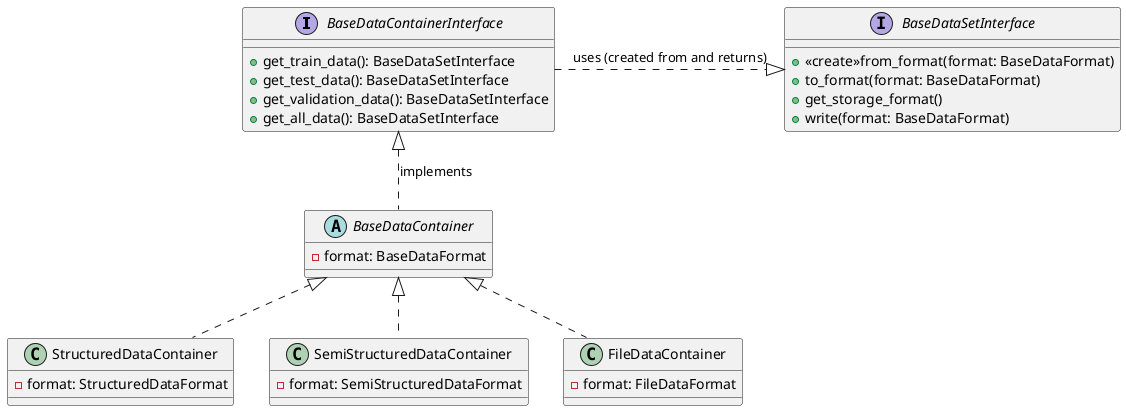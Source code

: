 @startuml
interface BaseDataContainerInterface {
  +get_train_data(): BaseDataSetInterface
  +get_test_data(): BaseDataSetInterface
  +get_validation_data(): BaseDataSetInterface
  +get_all_data(): BaseDataSetInterface
}

interface BaseDataSetInterface{
  +<<create>>from_format(format: BaseDataFormat)
  +to_format(format: BaseDataFormat)
  +get_storage_format()
  +write(format: BaseDataFormat)

}

BaseDataContainerInterface .right.|> BaseDataSetInterface: uses (created from and returns)

abstract class BaseDataContainer {
  - format: BaseDataFormat
}
BaseDataContainerInterface <|.. BaseDataContainer : implements

class StructuredDataContainer {
  - format: StructuredDataFormat
}
class SemiStructuredDataContainer {
  - format: SemiStructuredDataFormat
}
class FileDataContainer {
  - format: FileDataFormat
}

StructuredDataContainer .up.|> BaseDataContainer
SemiStructuredDataContainer .up.|> BaseDataContainer
FileDataContainer .up.|> BaseDataContainer
@enduml
